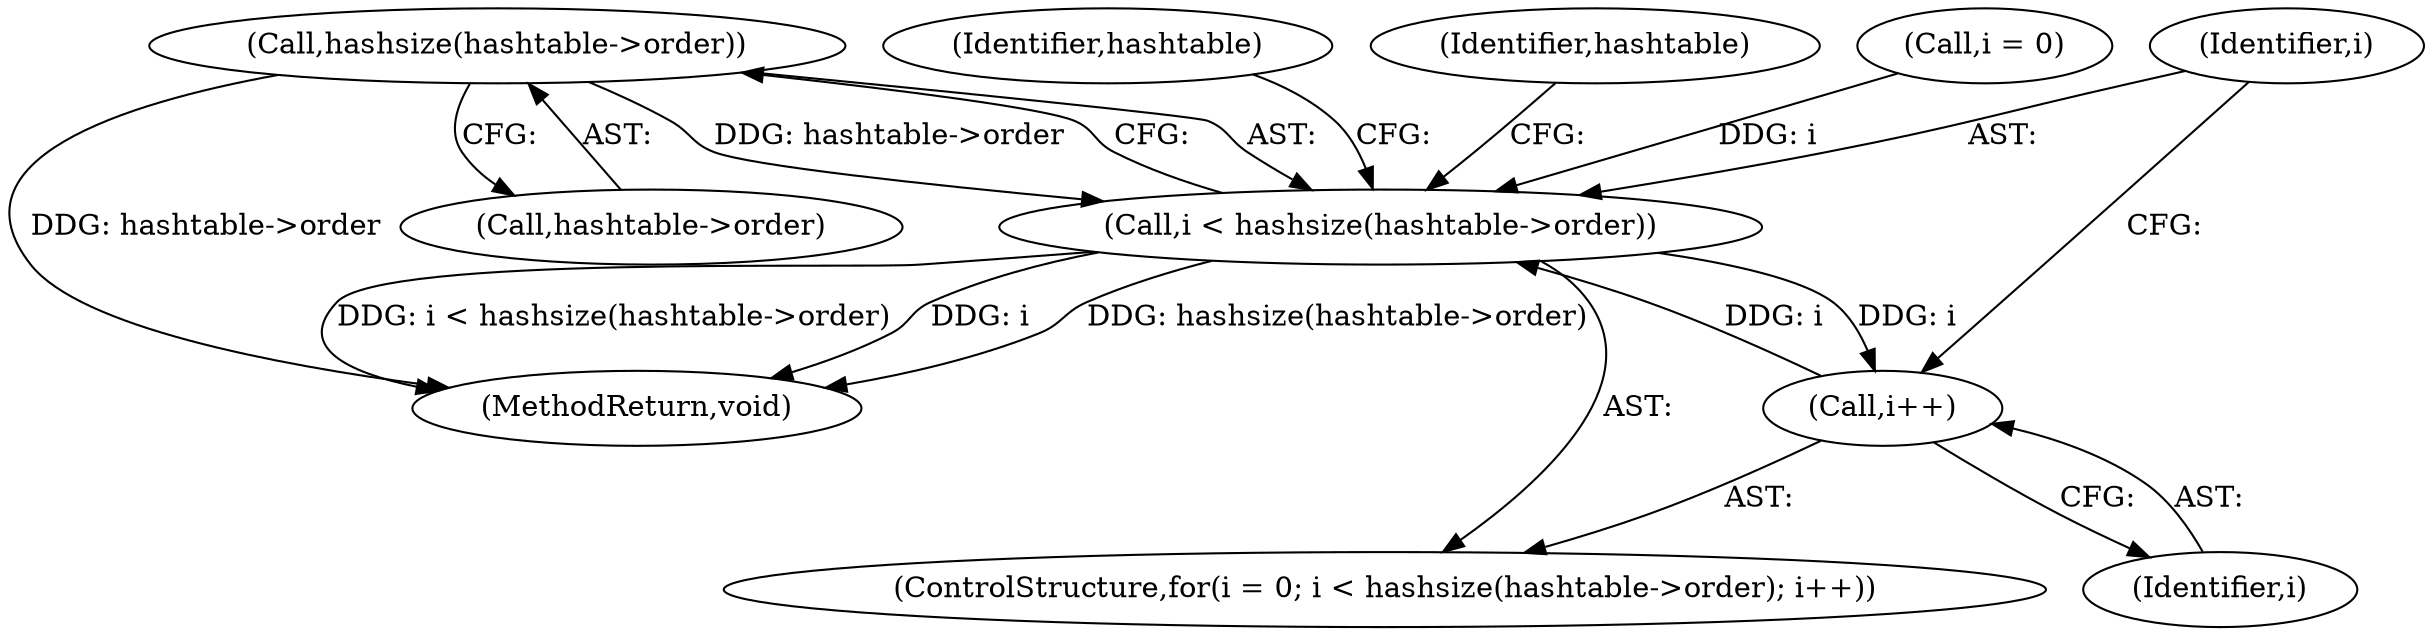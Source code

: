 digraph "0_jansson_8f80c2d83808150724d31793e6ade92749b1faa4_0@pointer" {
"1000112" [label="(Call,hashsize(hashtable->order))"];
"1000110" [label="(Call,i < hashsize(hashtable->order))"];
"1000116" [label="(Call,i++)"];
"1000116" [label="(Call,i++)"];
"1000149" [label="(MethodReturn,void)"];
"1000106" [label="(ControlStructure,for(i = 0; i < hashsize(hashtable->order); i++))"];
"1000123" [label="(Identifier,hashtable)"];
"1000112" [label="(Call,hashsize(hashtable->order))"];
"1000107" [label="(Call,i = 0)"];
"1000117" [label="(Identifier,i)"];
"1000142" [label="(Identifier,hashtable)"];
"1000113" [label="(Call,hashtable->order)"];
"1000111" [label="(Identifier,i)"];
"1000110" [label="(Call,i < hashsize(hashtable->order))"];
"1000112" -> "1000110"  [label="AST: "];
"1000112" -> "1000113"  [label="CFG: "];
"1000113" -> "1000112"  [label="AST: "];
"1000110" -> "1000112"  [label="CFG: "];
"1000112" -> "1000149"  [label="DDG: hashtable->order"];
"1000112" -> "1000110"  [label="DDG: hashtable->order"];
"1000110" -> "1000106"  [label="AST: "];
"1000111" -> "1000110"  [label="AST: "];
"1000123" -> "1000110"  [label="CFG: "];
"1000142" -> "1000110"  [label="CFG: "];
"1000110" -> "1000149"  [label="DDG: hashsize(hashtable->order)"];
"1000110" -> "1000149"  [label="DDG: i < hashsize(hashtable->order)"];
"1000110" -> "1000149"  [label="DDG: i"];
"1000116" -> "1000110"  [label="DDG: i"];
"1000107" -> "1000110"  [label="DDG: i"];
"1000110" -> "1000116"  [label="DDG: i"];
"1000116" -> "1000106"  [label="AST: "];
"1000116" -> "1000117"  [label="CFG: "];
"1000117" -> "1000116"  [label="AST: "];
"1000111" -> "1000116"  [label="CFG: "];
}
